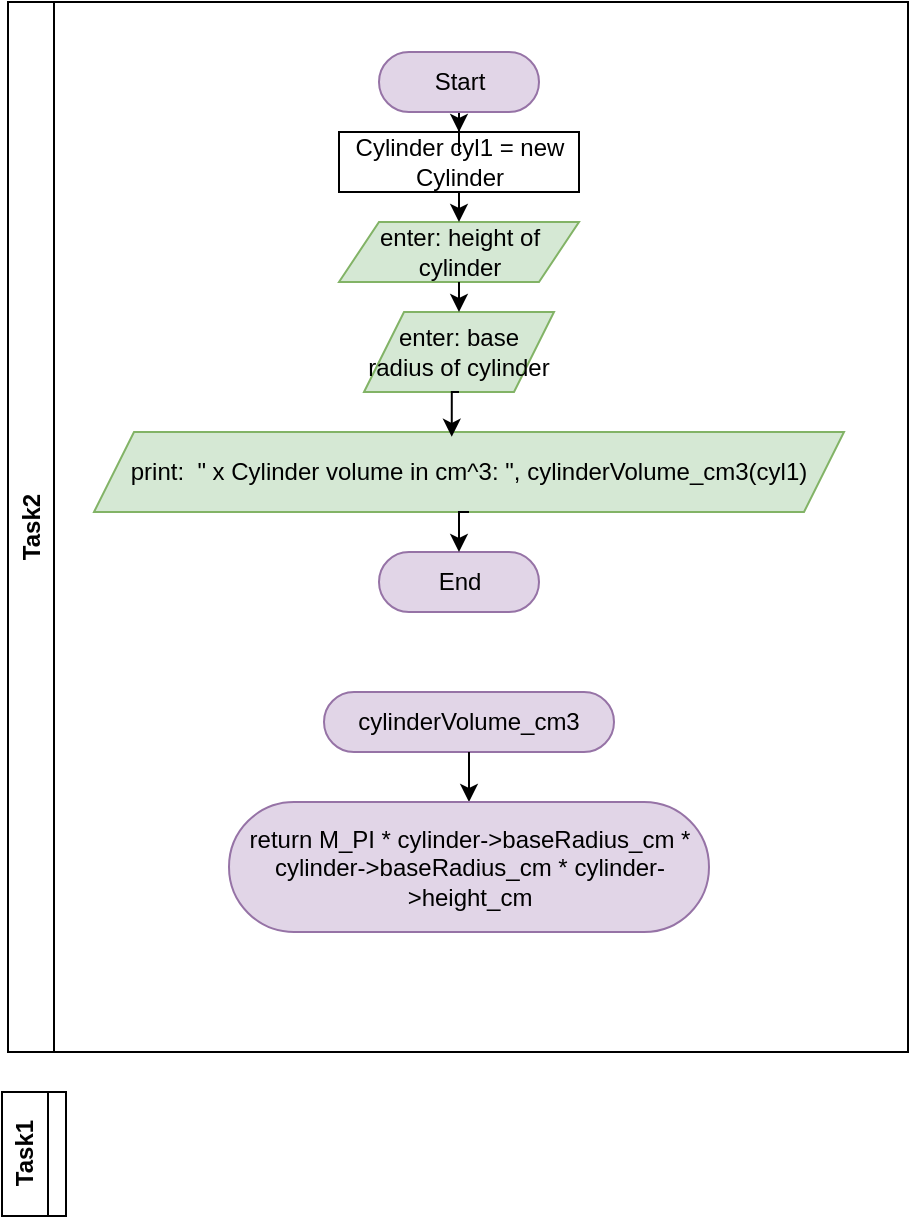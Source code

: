 <mxfile version="21.5.1" type="device">
  <diagram name="Сторінка-1" id="T7t16JavDScgXvxX2ydD">
    <mxGraphModel dx="419" dy="488" grid="0" gridSize="10" guides="1" tooltips="1" connect="1" arrows="1" fold="1" page="0" pageScale="1" pageWidth="827" pageHeight="1169" math="0" shadow="0">
      <root>
        <mxCell id="0" />
        <mxCell id="1" parent="0" />
        <mxCell id="sA46bLwoK3PUiYQQcyib-22" value="Task1" style="swimlane;horizontal=0;whiteSpace=wrap;html=1;" vertex="1" collapsed="1" parent="1">
          <mxGeometry x="410" y="690" width="32" height="62" as="geometry">
            <mxRectangle x="410" y="690" width="490" height="440" as="alternateBounds" />
          </mxGeometry>
        </mxCell>
        <mxCell id="sA46bLwoK3PUiYQQcyib-1" value="Start" style="html=1;dashed=0;whiteSpace=wrap;shape=mxgraph.dfd.start;fillColor=#e1d5e7;strokeColor=#9673a6;" vertex="1" parent="sA46bLwoK3PUiYQQcyib-22">
          <mxGeometry x="265" y="10" width="80" height="30" as="geometry" />
        </mxCell>
        <mxCell id="sA46bLwoK3PUiYQQcyib-2" value="End" style="html=1;dashed=0;whiteSpace=wrap;shape=mxgraph.dfd.start;fillColor=#e1d5e7;strokeColor=#9673a6;" vertex="1" parent="sA46bLwoK3PUiYQQcyib-22">
          <mxGeometry x="265" y="390" width="80" height="30" as="geometry" />
        </mxCell>
        <mxCell id="sA46bLwoK3PUiYQQcyib-3" value="function" style="html=1;dashed=0;whiteSpace=wrap;shape=mxgraph.dfd.start;fillColor=#e1d5e7;strokeColor=#9673a6;" vertex="1" parent="sA46bLwoK3PUiYQQcyib-22">
          <mxGeometry x="65" y="10" width="80" height="30" as="geometry" />
        </mxCell>
        <mxCell id="sA46bLwoK3PUiYQQcyib-4" value="return&amp;nbsp;&amp;nbsp;pow(x, 5) + (pow(x, 4) / tan(x)) + 1;" style="html=1;dashed=0;whiteSpace=wrap;shape=mxgraph.dfd.start;fillColor=#e1d5e7;strokeColor=#9673a6;" vertex="1" parent="sA46bLwoK3PUiYQQcyib-22">
          <mxGeometry x="30" y="60" width="150" height="30" as="geometry" />
        </mxCell>
        <mxCell id="sA46bLwoK3PUiYQQcyib-10" style="edgeStyle=orthogonalEdgeStyle;rounded=0;orthogonalLoop=1;jettySize=auto;html=1;exitX=0.5;exitY=0.5;exitDx=0;exitDy=15;exitPerimeter=0;" edge="1" parent="sA46bLwoK3PUiYQQcyib-22" source="sA46bLwoK3PUiYQQcyib-3" target="sA46bLwoK3PUiYQQcyib-4">
          <mxGeometry relative="1" as="geometry" />
        </mxCell>
        <mxCell id="sA46bLwoK3PUiYQQcyib-5" value="enter: x" style="shape=parallelogram;perimeter=parallelogramPerimeter;whiteSpace=wrap;html=1;fixedSize=1;fillColor=#d5e8d4;strokeColor=#82b366;" vertex="1" parent="sA46bLwoK3PUiYQQcyib-22">
          <mxGeometry x="245" y="60" width="120" height="30" as="geometry" />
        </mxCell>
        <mxCell id="sA46bLwoK3PUiYQQcyib-12" style="edgeStyle=orthogonalEdgeStyle;rounded=0;orthogonalLoop=1;jettySize=auto;html=1;exitX=0.5;exitY=0.5;exitDx=0;exitDy=15;exitPerimeter=0;entryX=0.5;entryY=0;entryDx=0;entryDy=0;" edge="1" parent="sA46bLwoK3PUiYQQcyib-22" source="sA46bLwoK3PUiYQQcyib-1" target="sA46bLwoK3PUiYQQcyib-5">
          <mxGeometry relative="1" as="geometry" />
        </mxCell>
        <mxCell id="sA46bLwoK3PUiYQQcyib-6" value="result = function(x)" style="rounded=0;whiteSpace=wrap;html=1;" vertex="1" parent="sA46bLwoK3PUiYQQcyib-22">
          <mxGeometry x="245" y="100" width="120" height="30" as="geometry" />
        </mxCell>
        <mxCell id="sA46bLwoK3PUiYQQcyib-13" style="edgeStyle=orthogonalEdgeStyle;rounded=0;orthogonalLoop=1;jettySize=auto;html=1;exitX=0.5;exitY=1;exitDx=0;exitDy=0;entryX=0.5;entryY=0;entryDx=0;entryDy=0;" edge="1" parent="sA46bLwoK3PUiYQQcyib-22" source="sA46bLwoK3PUiYQQcyib-5" target="sA46bLwoK3PUiYQQcyib-6">
          <mxGeometry relative="1" as="geometry" />
        </mxCell>
        <mxCell id="sA46bLwoK3PUiYQQcyib-7" value="isnan(result)" style="rhombus;whiteSpace=wrap;html=1;fillColor=#fff2cc;strokeColor=#d6b656;" vertex="1" parent="sA46bLwoK3PUiYQQcyib-22">
          <mxGeometry x="245" y="210" width="120" height="70" as="geometry" />
        </mxCell>
        <mxCell id="sA46bLwoK3PUiYQQcyib-21" style="edgeStyle=orthogonalEdgeStyle;rounded=0;orthogonalLoop=1;jettySize=auto;html=1;exitX=0.5;exitY=1;exitDx=0;exitDy=0;entryX=0.5;entryY=0.5;entryDx=0;entryDy=-15;entryPerimeter=0;" edge="1" parent="sA46bLwoK3PUiYQQcyib-22" source="sA46bLwoK3PUiYQQcyib-8" target="sA46bLwoK3PUiYQQcyib-2">
          <mxGeometry relative="1" as="geometry" />
        </mxCell>
        <mxCell id="sA46bLwoK3PUiYQQcyib-8" value="print:&amp;nbsp; &quot;Wrong x, try another value. is nan. &quot;" style="shape=parallelogram;perimeter=parallelogramPerimeter;whiteSpace=wrap;html=1;fixedSize=1;fillColor=#d5e8d4;strokeColor=#82b366;" vertex="1" parent="sA46bLwoK3PUiYQQcyib-22">
          <mxGeometry x="335" y="290" width="140" height="50" as="geometry" />
        </mxCell>
        <mxCell id="sA46bLwoK3PUiYQQcyib-16" style="edgeStyle=orthogonalEdgeStyle;rounded=0;orthogonalLoop=1;jettySize=auto;html=1;exitX=1;exitY=0.5;exitDx=0;exitDy=0;" edge="1" parent="sA46bLwoK3PUiYQQcyib-22" source="sA46bLwoK3PUiYQQcyib-7" target="sA46bLwoK3PUiYQQcyib-8">
          <mxGeometry relative="1" as="geometry" />
        </mxCell>
        <mxCell id="sA46bLwoK3PUiYQQcyib-17" value="yes" style="edgeLabel;html=1;align=center;verticalAlign=middle;resizable=0;points=[];" vertex="1" connectable="0" parent="sA46bLwoK3PUiYQQcyib-16">
          <mxGeometry x="-0.012" relative="1" as="geometry">
            <mxPoint as="offset" />
          </mxGeometry>
        </mxCell>
        <mxCell id="sA46bLwoK3PUiYQQcyib-20" style="edgeStyle=orthogonalEdgeStyle;rounded=0;orthogonalLoop=1;jettySize=auto;html=1;exitX=0.5;exitY=1;exitDx=0;exitDy=0;entryX=0.5;entryY=0.5;entryDx=0;entryDy=-15;entryPerimeter=0;" edge="1" parent="sA46bLwoK3PUiYQQcyib-22" source="sA46bLwoK3PUiYQQcyib-9" target="sA46bLwoK3PUiYQQcyib-2">
          <mxGeometry relative="1" as="geometry" />
        </mxCell>
        <mxCell id="sA46bLwoK3PUiYQQcyib-9" value="print:&amp;nbsp; result&amp;nbsp;" style="shape=parallelogram;perimeter=parallelogramPerimeter;whiteSpace=wrap;html=1;fixedSize=1;fillColor=#d5e8d4;strokeColor=#82b366;" vertex="1" parent="sA46bLwoK3PUiYQQcyib-22">
          <mxGeometry x="135" y="290" width="140" height="50" as="geometry" />
        </mxCell>
        <mxCell id="sA46bLwoK3PUiYQQcyib-18" style="edgeStyle=orthogonalEdgeStyle;rounded=0;orthogonalLoop=1;jettySize=auto;html=1;exitX=0;exitY=0.5;exitDx=0;exitDy=0;entryX=0.5;entryY=0;entryDx=0;entryDy=0;" edge="1" parent="sA46bLwoK3PUiYQQcyib-22" source="sA46bLwoK3PUiYQQcyib-7" target="sA46bLwoK3PUiYQQcyib-9">
          <mxGeometry relative="1" as="geometry" />
        </mxCell>
        <mxCell id="sA46bLwoK3PUiYQQcyib-19" value="No" style="edgeLabel;html=1;align=center;verticalAlign=middle;resizable=0;points=[];" vertex="1" connectable="0" parent="sA46bLwoK3PUiYQQcyib-18">
          <mxGeometry x="-0.294" y="4" relative="1" as="geometry">
            <mxPoint as="offset" />
          </mxGeometry>
        </mxCell>
        <mxCell id="sA46bLwoK3PUiYQQcyib-15" style="edgeStyle=orthogonalEdgeStyle;rounded=0;orthogonalLoop=1;jettySize=auto;html=1;exitX=0.5;exitY=1;exitDx=0;exitDy=0;entryX=0.5;entryY=0;entryDx=0;entryDy=0;" edge="1" parent="sA46bLwoK3PUiYQQcyib-22" source="sA46bLwoK3PUiYQQcyib-11" target="sA46bLwoK3PUiYQQcyib-7">
          <mxGeometry relative="1" as="geometry" />
        </mxCell>
        <mxCell id="sA46bLwoK3PUiYQQcyib-11" value="print: &quot;- Result: &quot;" style="shape=parallelogram;perimeter=parallelogramPerimeter;whiteSpace=wrap;html=1;fixedSize=1;fillColor=#d5e8d4;strokeColor=#82b366;" vertex="1" parent="sA46bLwoK3PUiYQQcyib-22">
          <mxGeometry x="235" y="140" width="140" height="50" as="geometry" />
        </mxCell>
        <mxCell id="sA46bLwoK3PUiYQQcyib-14" style="edgeStyle=orthogonalEdgeStyle;rounded=0;orthogonalLoop=1;jettySize=auto;html=1;exitX=0.5;exitY=1;exitDx=0;exitDy=0;entryX=0.5;entryY=0;entryDx=0;entryDy=0;" edge="1" parent="sA46bLwoK3PUiYQQcyib-22" source="sA46bLwoK3PUiYQQcyib-6" target="sA46bLwoK3PUiYQQcyib-11">
          <mxGeometry relative="1" as="geometry" />
        </mxCell>
        <mxCell id="sA46bLwoK3PUiYQQcyib-23" value="Task2" style="swimlane;horizontal=0;whiteSpace=wrap;html=1;" vertex="1" parent="1">
          <mxGeometry x="413" y="145" width="450" height="525" as="geometry" />
        </mxCell>
        <mxCell id="sA46bLwoK3PUiYQQcyib-26" value="cylinderVolume_cm3" style="html=1;dashed=0;whiteSpace=wrap;shape=mxgraph.dfd.start;fillColor=#e1d5e7;strokeColor=#9673a6;" vertex="1" parent="sA46bLwoK3PUiYQQcyib-23">
          <mxGeometry x="158" y="345" width="145" height="30" as="geometry" />
        </mxCell>
        <mxCell id="sA46bLwoK3PUiYQQcyib-28" style="edgeStyle=orthogonalEdgeStyle;rounded=0;orthogonalLoop=1;jettySize=auto;html=1;exitX=0.5;exitY=0.5;exitDx=0;exitDy=15;exitPerimeter=0;" edge="1" parent="sA46bLwoK3PUiYQQcyib-23" source="sA46bLwoK3PUiYQQcyib-26" target="sA46bLwoK3PUiYQQcyib-27">
          <mxGeometry relative="1" as="geometry" />
        </mxCell>
        <mxCell id="sA46bLwoK3PUiYQQcyib-27" value="return&amp;nbsp;M_PI * cylinder-&amp;gt;baseRadius_cm * cylinder-&amp;gt;baseRadius_cm * cylinder-&amp;gt;height_cm" style="html=1;dashed=0;whiteSpace=wrap;shape=mxgraph.dfd.start;fillColor=#e1d5e7;strokeColor=#9673a6;" vertex="1" parent="sA46bLwoK3PUiYQQcyib-23">
          <mxGeometry x="110.5" y="400" width="240" height="65" as="geometry" />
        </mxCell>
        <mxCell id="sA46bLwoK3PUiYQQcyib-45" value="Cylinder cyl1 = new Cylinder" style="rounded=0;whiteSpace=wrap;html=1;" vertex="1" parent="sA46bLwoK3PUiYQQcyib-23">
          <mxGeometry x="165.5" y="65" width="120" height="30" as="geometry" />
        </mxCell>
        <mxCell id="sA46bLwoK3PUiYQQcyib-51" style="edgeStyle=orthogonalEdgeStyle;rounded=0;orthogonalLoop=1;jettySize=auto;html=1;exitX=0.5;exitY=0.5;exitDx=0;exitDy=15.0;exitPerimeter=0;" edge="1" parent="sA46bLwoK3PUiYQQcyib-23" source="sA46bLwoK3PUiYQQcyib-24" target="sA46bLwoK3PUiYQQcyib-45">
          <mxGeometry relative="1" as="geometry" />
        </mxCell>
        <mxCell id="sA46bLwoK3PUiYQQcyib-24" value="Start" style="html=1;dashed=0;whiteSpace=wrap;shape=mxgraph.dfd.start;fillColor=#e1d5e7;strokeColor=#9673a6;" vertex="1" parent="sA46bLwoK3PUiYQQcyib-23">
          <mxGeometry x="185.5" y="25" width="80" height="30" as="geometry" />
        </mxCell>
        <mxCell id="sA46bLwoK3PUiYQQcyib-29" value="enter: height of cylinder" style="shape=parallelogram;perimeter=parallelogramPerimeter;whiteSpace=wrap;html=1;fixedSize=1;fillColor=#d5e8d4;strokeColor=#82b366;" vertex="1" parent="sA46bLwoK3PUiYQQcyib-23">
          <mxGeometry x="165.5" y="110" width="120" height="30" as="geometry" />
        </mxCell>
        <mxCell id="sA46bLwoK3PUiYQQcyib-53" style="edgeStyle=orthogonalEdgeStyle;rounded=0;orthogonalLoop=1;jettySize=auto;html=1;exitX=0.5;exitY=1;exitDx=0;exitDy=0;entryX=0.5;entryY=0;entryDx=0;entryDy=0;" edge="1" parent="sA46bLwoK3PUiYQQcyib-23" source="sA46bLwoK3PUiYQQcyib-45" target="sA46bLwoK3PUiYQQcyib-29">
          <mxGeometry relative="1" as="geometry" />
        </mxCell>
        <mxCell id="sA46bLwoK3PUiYQQcyib-47" value="enter: base radius of cylinder" style="shape=parallelogram;perimeter=parallelogramPerimeter;whiteSpace=wrap;html=1;fixedSize=1;fillColor=#d5e8d4;strokeColor=#82b366;" vertex="1" parent="sA46bLwoK3PUiYQQcyib-23">
          <mxGeometry x="178" y="155" width="95" height="40" as="geometry" />
        </mxCell>
        <mxCell id="sA46bLwoK3PUiYQQcyib-54" style="edgeStyle=orthogonalEdgeStyle;rounded=0;orthogonalLoop=1;jettySize=auto;html=1;exitX=0.5;exitY=1;exitDx=0;exitDy=0;entryX=0.5;entryY=0;entryDx=0;entryDy=0;" edge="1" parent="sA46bLwoK3PUiYQQcyib-23" source="sA46bLwoK3PUiYQQcyib-29" target="sA46bLwoK3PUiYQQcyib-47">
          <mxGeometry relative="1" as="geometry" />
        </mxCell>
        <mxCell id="sA46bLwoK3PUiYQQcyib-49" value="print:&amp;nbsp;&amp;nbsp;&quot; x Cylinder volume in cm^3: &quot;,&amp;nbsp;cylinderVolume_cm3(cyl1)" style="shape=parallelogram;perimeter=parallelogramPerimeter;whiteSpace=wrap;html=1;fixedSize=1;fillColor=#d5e8d4;strokeColor=#82b366;" vertex="1" parent="sA46bLwoK3PUiYQQcyib-23">
          <mxGeometry x="43" y="215" width="375" height="40" as="geometry" />
        </mxCell>
        <mxCell id="sA46bLwoK3PUiYQQcyib-56" style="edgeStyle=orthogonalEdgeStyle;rounded=0;orthogonalLoop=1;jettySize=auto;html=1;exitX=0.5;exitY=1;exitDx=0;exitDy=0;entryX=0.477;entryY=0.06;entryDx=0;entryDy=0;entryPerimeter=0;" edge="1" parent="sA46bLwoK3PUiYQQcyib-23" source="sA46bLwoK3PUiYQQcyib-47" target="sA46bLwoK3PUiYQQcyib-49">
          <mxGeometry relative="1" as="geometry" />
        </mxCell>
        <mxCell id="sA46bLwoK3PUiYQQcyib-50" value="End" style="html=1;dashed=0;whiteSpace=wrap;shape=mxgraph.dfd.start;fillColor=#e1d5e7;strokeColor=#9673a6;" vertex="1" parent="sA46bLwoK3PUiYQQcyib-23">
          <mxGeometry x="185.5" y="275" width="80" height="30" as="geometry" />
        </mxCell>
        <mxCell id="sA46bLwoK3PUiYQQcyib-57" style="edgeStyle=orthogonalEdgeStyle;rounded=0;orthogonalLoop=1;jettySize=auto;html=1;exitX=0.5;exitY=1;exitDx=0;exitDy=0;entryX=0.5;entryY=0.5;entryDx=0;entryDy=-15.0;entryPerimeter=0;" edge="1" parent="sA46bLwoK3PUiYQQcyib-23" source="sA46bLwoK3PUiYQQcyib-49" target="sA46bLwoK3PUiYQQcyib-50">
          <mxGeometry relative="1" as="geometry" />
        </mxCell>
      </root>
    </mxGraphModel>
  </diagram>
</mxfile>
